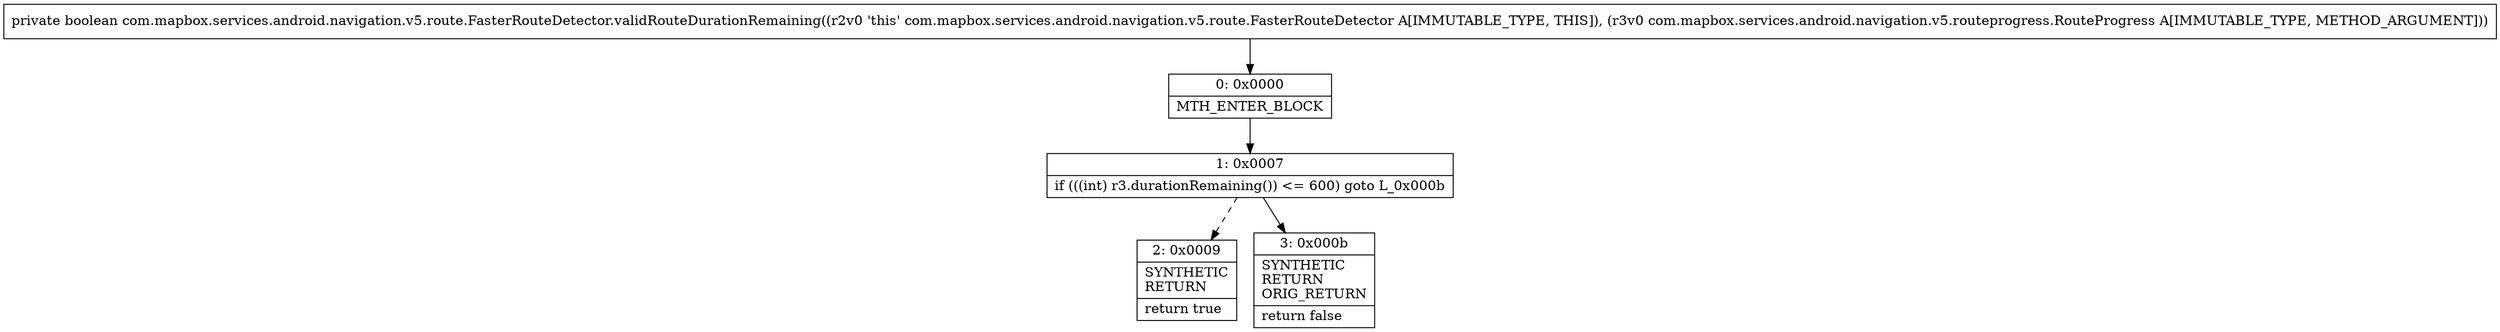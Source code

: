 digraph "CFG forcom.mapbox.services.android.navigation.v5.route.FasterRouteDetector.validRouteDurationRemaining(Lcom\/mapbox\/services\/android\/navigation\/v5\/routeprogress\/RouteProgress;)Z" {
Node_0 [shape=record,label="{0\:\ 0x0000|MTH_ENTER_BLOCK\l}"];
Node_1 [shape=record,label="{1\:\ 0x0007|if (((int) r3.durationRemaining()) \<= 600) goto L_0x000b\l}"];
Node_2 [shape=record,label="{2\:\ 0x0009|SYNTHETIC\lRETURN\l|return true\l}"];
Node_3 [shape=record,label="{3\:\ 0x000b|SYNTHETIC\lRETURN\lORIG_RETURN\l|return false\l}"];
MethodNode[shape=record,label="{private boolean com.mapbox.services.android.navigation.v5.route.FasterRouteDetector.validRouteDurationRemaining((r2v0 'this' com.mapbox.services.android.navigation.v5.route.FasterRouteDetector A[IMMUTABLE_TYPE, THIS]), (r3v0 com.mapbox.services.android.navigation.v5.routeprogress.RouteProgress A[IMMUTABLE_TYPE, METHOD_ARGUMENT])) }"];
MethodNode -> Node_0;
Node_0 -> Node_1;
Node_1 -> Node_2[style=dashed];
Node_1 -> Node_3;
}

